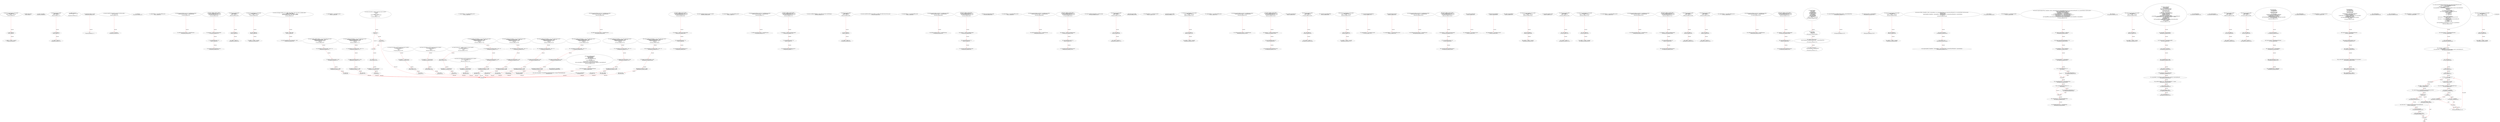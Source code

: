 digraph  {
13 [label="2_ function bug_intou24(uint8 p_intou24) public{\n    uint8 vundflw1=0;\n    vundflw1 = vundflw1 + p_intou24;    \n}\n13-function_definition-3-6", method="bug_intou24(uint8 p_intou24)", type_label=function_definition];
21 [label="3_ uint8 vundflw1=0;\n21-new_variable-4-4", method="bug_intou24(uint8 p_intou24)", type_label=new_variable];
27 [label="4_ vundflw1 = vundflw1 + p_intou24;\n27-expression_statement-5-5", method="bug_intou24(uint8 p_intou24)", type_label=expression_statement];
33 [label="6_ address public owner;\n33-new_variable-7-7", method="", type_label=new_variable];
40 [label="8_ owner = msg.sender;\n40-expression_statement-9-9", method="", type_label=expression_statement];
46 [label="10_ function bug_intou11() public{\n    uint8 vundflw =0;\n    vundflw = vundflw -10;    \n}\n46-function_definition-11-14", method="bug_intou11()", type_label=function_definition];
50 [label="11_ uint8 vundflw =0;\n50-new_variable-12-12", method="bug_intou11()", type_label=new_variable];
56 [label="12_ vundflw = vundflw -10;\n56-expression_statement-13-13", method="bug_intou11()", type_label=expression_statement];
62 [label="14_ modifier onlyOwner {\n        require(msg.sender == owner);\n        _;\n    }\n62-expression_statement-15-18", method="", type_label=expression_statement];
65 [label="15_ require(msg.sender == owner);\n65-expression_statement-16-16", method="", type_label=expression_statement];
74 [label="16_ _;\n74-expression_statement-17-17", method="", type_label=expression_statement];
76 [label="18_ function transferOwnership(address newOwner) onlyOwner public {\n        owner = newOwner;\n    }\n76-function_definition-19-21", method="transferOwnership(address newOwner)", type_label=function_definition];
82 [label="18_ onlyOwner\n82-expression_statement-19-19", method="transferOwnership(address newOwner)", type_label=expression_statement];
86 [label="19_ owner = newOwner;\n86-expression_statement-20-20", method="transferOwnership(address newOwner)", type_label=expression_statement];
90 [label="21_ mapping(address => uint) public lockTime_intou1;\n90-new_variable-22-22", method="", type_label=new_variable];
97 [label="22_ function increaseLockTime_intou1(uint _secondsToIncrease) public {\n        lockTime_intou1[msg.sender] += _secondsToIncrease;   \n    }\n97-function_definition-23-25", method="increaseLockTime_intou1(uint _secondsToIncrease)", type_label=function_definition];
105 [label="23_ lockTime_intou1[msg.sender] += _secondsToIncrease;\n105-expression_statement-24-24", method="increaseLockTime_intou1(uint _secondsToIncrease)", type_label=expression_statement];
113 [label="25_ function withdraw_ovrflow1() public {\n        require(now > lockTime_intou1[msg.sender]);    \n        uint transferValue_intou1 = 10;           \n        msg.sender.transfer(transferValue_intou1);\n    }\n113-function_definition-26-30", method="withdraw_ovrflow1()", type_label=function_definition];
117 [label="26_ require(now > lockTime_intou1[msg.sender]);\n117-expression_statement-27-27", method="withdraw_ovrflow1()", type_label=expression_statement];
128 [label="27_ uint transferValue_intou1 = 10;\n128-new_variable-28-28", method="withdraw_ovrflow1()", type_label=new_variable];
134 [label="28_ msg.sender.transfer(transferValue_intou1);\n134-expression_statement-29-29", method="withdraw_ovrflow1()", type_label=expression_statement];
146 [label="32_ function bug_intou39() public{\n    uint8 vundflw =0;\n    vundflw = vundflw -10;    \n}\n146-function_definition-33-36", method="bug_intou39()", type_label=function_definition];
150 [label="33_ uint8 vundflw =0;\n150-new_variable-34-34", method="bug_intou39()", type_label=new_variable];
156 [label="34_ vundflw = vundflw -10;\n156-expression_statement-35-35", method="bug_intou39()", type_label=expression_statement];
172 [label="37_ function bug_intou36(uint8 p_intou36) public{\n    uint8 vundflw1=0;\n    vundflw1 = vundflw1 + p_intou36;    \n}\n172-function_definition-38-41", method="bug_intou36(uint8 p_intou36)", type_label=function_definition];
180 [label="38_ uint8 vundflw1=0;\n180-new_variable-39-39", method="bug_intou36(uint8 p_intou36)", type_label=new_variable];
186 [label="39_ vundflw1 = vundflw1 + p_intou36;\n186-expression_statement-40-40", method="bug_intou36(uint8 p_intou36)", type_label=expression_statement];
210 [label="42_ function receiveApproval(address _from, uint256 _value, address _token, bytes memory _extraData) public {\n        Token t = Token(_token);\n        require(t.transferFrom(_from, address(this), _value));\n        emit receivedTokens(_from, _value, _token, _extraData);\n    }\n210-function_definition-43-47", method="receiveApproval(address _from,uint256 _value,address _token,bytes memory _extraData)", type_label=function_definition];
230 [label="43_ Token t = Token(_token);\n230-new_variable-44-44", method="receiveApproval(address _from,uint256 _value,address _token,bytes memory _extraData)", type_label=new_variable];
240 [label="44_ require(t.transferFrom(_from, address(this), _value));\n240-expression_statement-45-45", method="receiveApproval(address _from,uint256 _value,address _token,bytes memory _extraData)", type_label=expression_statement];
266 [label="47_ mapping(address => uint) balances_intou2;\n266-new_variable-48-48", method="", type_label=new_variable];
272 [label="48_ function transfer_undrflow2(address _to, uint _value) public returns (bool) {\n    require(balances_intou2[msg.sender] - _value >= 0);   \n    balances_intou2[msg.sender] -= _value;   \n    balances_intou2[_to] += _value;   \n    return true;\n  }\n272-function_definition-49-54", method="transfer_undrflow2(address _to,uint _value)", type_label=function_definition];
288 [label="49_ require(balances_intou2[msg.sender] - _value >= 0);\n288-expression_statement-50-50", method="transfer_undrflow2(address _to,uint _value)", type_label=expression_statement];
301 [label="50_ balances_intou2[msg.sender] -= _value;\n301-expression_statement-51-51", method="transfer_undrflow2(address _to,uint _value)", type_label=expression_statement];
309 [label="51_ balances_intou2[_to] += _value;\n309-expression_statement-52-52", method="transfer_undrflow2(address _to,uint _value)", type_label=expression_statement];
315 [label="52_ return true;\n315-return-53-53", method="transfer_undrflow2(address _to,uint _value)", type_label=return];
332 [label="57_ mapping(address => uint) public lockTime_intou17;\n332-new_variable-58-58", method="", type_label=new_variable];
339 [label="58_ function increaseLockTime_intou17(uint _secondsToIncrease) public {\n        lockTime_intou17[msg.sender] += _secondsToIncrease;   \n    }\n339-function_definition-59-61", method="increaseLockTime_intou17(uint _secondsToIncrease)", type_label=function_definition];
347 [label="59_ lockTime_intou17[msg.sender] += _secondsToIncrease;\n347-expression_statement-60-60", method="increaseLockTime_intou17(uint _secondsToIncrease)", type_label=expression_statement];
355 [label="61_ function withdraw_intou17() public {\n        require(now > lockTime_intou17[msg.sender]);    \n        uint transferValue_intou17 = 10;           \n        msg.sender.transfer(transferValue_intou17);\n    }\n355-function_definition-62-66", method="withdraw_intou17()", type_label=function_definition];
359 [label="62_ require(now > lockTime_intou17[msg.sender]);\n359-expression_statement-63-63", method="withdraw_intou17()", type_label=expression_statement];
370 [label="63_ uint transferValue_intou17 = 10;\n370-new_variable-64-64", method="withdraw_intou17()", type_label=new_variable];
376 [label="64_ msg.sender.transfer(transferValue_intou17);\n376-expression_statement-65-65", method="withdraw_intou17()", type_label=expression_statement];
388 [label="68_ function totalSupply() public view returns (uint256);\n388-function_definition-69-69", method="totalSupply()", type_label=function_definition];
396 [label="69_ mapping(address => uint) public lockTime_intou37;\n396-new_variable-70-70", method="", type_label=new_variable];
403 [label="70_ function increaseLockTime_intou37(uint _secondsToIncrease) public {\n        lockTime_intou37[msg.sender] += _secondsToIncrease;   \n    }\n403-function_definition-71-73", method="increaseLockTime_intou37(uint _secondsToIncrease)", type_label=function_definition];
411 [label="71_ lockTime_intou37[msg.sender] += _secondsToIncrease;\n411-expression_statement-72-72", method="increaseLockTime_intou37(uint _secondsToIncrease)", type_label=expression_statement];
419 [label="73_ function withdraw_intou37() public {\n        require(now > lockTime_intou37[msg.sender]);    \n        uint transferValue_intou37 = 10;           \n        msg.sender.transfer(transferValue_intou37);\n    }\n419-function_definition-74-78", method="withdraw_intou37()", type_label=function_definition];
423 [label="74_ require(now > lockTime_intou37[msg.sender]);\n423-expression_statement-75-75", method="withdraw_intou37()", type_label=expression_statement];
434 [label="75_ uint transferValue_intou37 = 10;\n434-new_variable-76-76", method="withdraw_intou37()", type_label=new_variable];
440 [label="76_ msg.sender.transfer(transferValue_intou37);\n440-expression_statement-77-77", method="withdraw_intou37()", type_label=expression_statement];
449 [label="78_ function actualBalanceOf(address _owner) public view returns (uint256 balance);\n449-function_definition-79-79", method="actualBalanceOf(address _owner)", type_label=function_definition];
462 [label="79_ function bug_intou3() public{\n    uint8 vundflw =0;\n    vundflw = vundflw -10;    \n}\n462-function_definition-80-83", method="bug_intou3()", type_label=function_definition];
466 [label="80_ uint8 vundflw =0;\n466-new_variable-81-81", method="bug_intou3()", type_label=new_variable];
472 [label="81_ vundflw = vundflw -10;\n472-expression_statement-82-82", method="bug_intou3()", type_label=expression_statement];
478 [label="83_ function transferFrom(address _from, address _to, uint256 _value) public returns (bool success);\n478-function_definition-84-84", method="transferFrom(address _from,address _to,uint256 _value)", type_label=function_definition];
498 [label="84_ mapping(address => uint) public lockTime_intou9;\n498-new_variable-85-85", method="", type_label=new_variable];
505 [label="85_ function increaseLockTime_intou9(uint _secondsToIncrease) public {\n        lockTime_intou9[msg.sender] += _secondsToIncrease;   \n    }\n505-function_definition-86-88", method="increaseLockTime_intou9(uint _secondsToIncrease)", type_label=function_definition];
513 [label="86_ lockTime_intou9[msg.sender] += _secondsToIncrease;\n513-expression_statement-87-87", method="increaseLockTime_intou9(uint _secondsToIncrease)", type_label=expression_statement];
521 [label="88_ function withdraw_intou9() public {\n        require(now > lockTime_intou9[msg.sender]);    \n        uint transferValue_intou9 = 10;           \n        msg.sender.transfer(transferValue_intou9);\n    }\n521-function_definition-89-93", method="withdraw_intou9()", type_label=function_definition];
525 [label="89_ require(now > lockTime_intou9[msg.sender]);\n525-expression_statement-90-90", method="withdraw_intou9()", type_label=expression_statement];
536 [label="90_ uint transferValue_intou9 = 10;\n536-new_variable-91-91", method="withdraw_intou9()", type_label=new_variable];
542 [label="91_ msg.sender.transfer(transferValue_intou9);\n542-expression_statement-92-92", method="withdraw_intou9()", type_label=expression_statement];
551 [label="93_ function renounceOwnership() public;\n551-function_definition-94-94", method="renounceOwnership()", type_label=function_definition];
554 [label="94_ mapping(address => uint) public lockTime_intou25;\n554-new_variable-95-95", method="", type_label=new_variable];
561 [label="95_ function increaseLockTime_intou25(uint _secondsToIncrease) public {\n        lockTime_intou25[msg.sender] += _secondsToIncrease;   \n    }\n561-function_definition-96-98", method="increaseLockTime_intou25(uint _secondsToIncrease)", type_label=function_definition];
569 [label="96_ lockTime_intou25[msg.sender] += _secondsToIncrease;\n569-expression_statement-97-97", method="increaseLockTime_intou25(uint _secondsToIncrease)", type_label=expression_statement];
577 [label="98_ function withdraw_intou25() public {\n        require(now > lockTime_intou25[msg.sender]);    \n        uint transferValue_intou25 = 10;           \n        msg.sender.transfer(transferValue_intou25);\n    }\n577-function_definition-99-103", method="withdraw_intou25()", type_label=function_definition];
581 [label="99_ require(now > lockTime_intou25[msg.sender]);\n581-expression_statement-100-100", method="withdraw_intou25()", type_label=expression_statement];
592 [label="100_ uint transferValue_intou25 = 10;\n592-new_variable-101-101", method="withdraw_intou25()", type_label=new_variable];
598 [label="101_ msg.sender.transfer(transferValue_intou25);\n598-expression_statement-102-102", method="withdraw_intou25()", type_label=expression_statement];
607 [label="103_ function transferOwnership(address _newOwner) public;\n607-function_definition-104-104", method="transferOwnership(address _newOwner)", type_label=function_definition];
614 [label="104_ function bug_intou19() public{\n    uint8 vundflw =0;\n    vundflw = vundflw -10;    \n}\n614-function_definition-105-108", method="bug_intou19()", type_label=function_definition];
618 [label="105_ uint8 vundflw =0;\n618-new_variable-106-106", method="bug_intou19()", type_label=new_variable];
624 [label="106_ vundflw = vundflw -10;\n624-expression_statement-107-107", method="bug_intou19()", type_label=expression_statement];
630 [label="108_ function pause() public;\n630-function_definition-109-109", method="pause()", type_label=function_definition];
633 [label="109_ mapping(address => uint) balances_intou26;\n633-new_variable-110-110", method="", type_label=new_variable];
639 [label="110_ function transfer_intou26(address _to, uint _value) public returns (bool) {\n    require(balances_intou26[msg.sender] - _value >= 0);   \n    balances_intou26[msg.sender] -= _value;   \n    balances_intou26[_to] += _value;   \n    return true;\n  }\n639-function_definition-111-116", method="transfer_intou26(address _to,uint _value)", type_label=function_definition];
655 [label="111_ require(balances_intou26[msg.sender] - _value >= 0);\n655-expression_statement-112-112", method="transfer_intou26(address _to,uint _value)", type_label=expression_statement];
668 [label="112_ balances_intou26[msg.sender] -= _value;\n668-expression_statement-113-113", method="transfer_intou26(address _to,uint _value)", type_label=expression_statement];
676 [label="113_ balances_intou26[_to] += _value;\n676-expression_statement-114-114", method="transfer_intou26(address _to,uint _value)", type_label=expression_statement];
682 [label="114_ return true;\n682-return-115-115", method="transfer_intou26(address _to,uint _value)", type_label=return];
685 [label="116_ function unpause() public;\n685-function_definition-117-117", method="unpause()", type_label=function_definition];
688 [label="117_ function bug_intou20(uint8 p_intou20) public{\n    uint8 vundflw1=0;\n    vundflw1 = vundflw1 + p_intou20;    \n}\n688-function_definition-118-121", method="bug_intou20(uint8 p_intou20)", type_label=function_definition];
696 [label="118_ uint8 vundflw1=0;\n696-new_variable-119-119", method="bug_intou20(uint8 p_intou20)", type_label=new_variable];
702 [label="119_ vundflw1 = vundflw1 + p_intou20;\n702-expression_statement-120-120", method="bug_intou20(uint8 p_intou20)", type_label=expression_statement];
711 [label="123_ function mul(uint256 a, uint256 b) internal pure returns (uint256) {\n        if (a == 0) {\n            return 0;\n        }\n        uint256 c = a * b;\n        require(c / a == b, \"Safe mul error\");\n        return c;\n    }\n711-function_definition-124-131", method="mul(uint256 a,uint256 b)", type_label=function_definition];
728 [label="124_ if_a == 0\n728-if-125-127", method="mul(uint256 a,uint256 b)", type_label=if];
3345 [label="124_ end_if", method="mul(uint256 a,uint256 b)", type_label=end_if];
733 [label="125_ return 0;\n733-return-126-126", method="mul(uint256 a,uint256 b)", type_label=return];
735 [label="127_ uint256 c = a * b;\n735-new_variable-128-128", method="mul(uint256 a,uint256 b)", type_label=new_variable];
743 [label="128_ require(c / a == b, \"Safe mul error\");\n743-expression_statement-129-129", method="mul(uint256 a,uint256 b)", type_label=expression_statement];
755 [label="129_ return c;\n755-return-130-130", method="mul(uint256 a,uint256 b)", type_label=return];
757 [label="131_ function div(uint256 a, uint256 b) internal pure returns (uint256) {\n        require(b > 0, \"Safe div error\");\n        uint256 c = a / b;\n        return c;\n    }\n757-function_definition-132-136", method="div(uint256 a,uint256 b)", type_label=function_definition];
774 [label="132_ require(b > 0, \"Safe div error\");\n774-expression_statement-133-133", method="div(uint256 a,uint256 b)", type_label=expression_statement];
784 [label="133_ uint256 c = a / b;\n784-new_variable-134-134", method="div(uint256 a,uint256 b)", type_label=new_variable];
792 [label="134_ return c;\n792-return-135-135", method="div(uint256 a,uint256 b)", type_label=return];
794 [label="136_ function sub(uint256 a, uint256 b) internal pure returns (uint256) {\n        require(b <= a, \"Safe sub error\");\n        uint256 c = a - b;\n        return c;\n    }\n794-function_definition-137-141", method="sub(uint256 a,uint256 b)", type_label=function_definition];
811 [label="137_ require(b <= a, \"Safe sub error\");\n811-expression_statement-138-138", method="sub(uint256 a,uint256 b)", type_label=expression_statement];
821 [label="138_ uint256 c = a - b;\n821-new_variable-139-139", method="sub(uint256 a,uint256 b)", type_label=new_variable];
829 [label="139_ return c;\n829-return-140-140", method="sub(uint256 a,uint256 b)", type_label=return];
831 [label="141_ function add(uint256 a, uint256 b) internal pure returns (uint256) {\n        uint256 c = a + b;\n        require(c >= a, \"Safe add error\");\n        return c;\n    }\n831-function_definition-142-146", method="add(uint256 a,uint256 b)", type_label=function_definition];
848 [label="142_ uint256 c = a + b;\n848-new_variable-143-143", method="add(uint256 a,uint256 b)", type_label=new_variable];
856 [label="143_ require(c >= a, \"Safe add error\");\n856-expression_statement-144-144", method="add(uint256 a,uint256 b)", type_label=expression_statement];
866 [label="144_ return c;\n866-return-145-145", method="add(uint256 a,uint256 b)", type_label=return];
868 [label="146_ function mod(uint256 a, uint256 b) internal pure returns (uint256) {\n        require(b != 0, \"Safe mod error\");\n        return a % b;\n    }\n868-function_definition-147-150", method="mod(uint256 a,uint256 b)", type_label=function_definition];
885 [label="147_ require(b != 0, \"Safe mod error\");\n885-expression_statement-148-148", method="mod(uint256 a,uint256 b)", type_label=expression_statement];
895 [label="148_ return a % b;\n895-return-149-149", method="mod(uint256 a,uint256 b)", type_label=return];
913 [label="153_ mapping(address => uint) public lockTime_intou5;\n913-new_variable-154-154", method="", type_label=new_variable];
920 [label="154_ function increaseLockTime_intou5(uint _secondsToIncrease) public {\n        lockTime_intou5[msg.sender] += _secondsToIncrease;   \n    }\n920-function_definition-155-157", method="increaseLockTime_intou5(uint _secondsToIncrease)", type_label=function_definition];
928 [label="155_ lockTime_intou5[msg.sender] += _secondsToIncrease;\n928-expression_statement-156-156", method="increaseLockTime_intou5(uint _secondsToIncrease)", type_label=expression_statement];
936 [label="157_ function withdraw_intou5() public {\n        require(now > lockTime_intou5[msg.sender]);    \n        uint transferValue_intou5 = 10;           \n        msg.sender.transfer(transferValue_intou5);\n    }\n936-function_definition-158-162", method="withdraw_intou5()", type_label=function_definition];
940 [label="158_ require(now > lockTime_intou5[msg.sender]);\n940-expression_statement-159-159", method="withdraw_intou5()", type_label=expression_statement];
951 [label="159_ uint transferValue_intou5 = 10;\n951-new_variable-160-160", method="withdraw_intou5()", type_label=new_variable];
957 [label="160_ msg.sender.transfer(transferValue_intou5);\n957-expression_statement-161-161", method="withdraw_intou5()", type_label=expression_statement];
966 [label="162_ uint public minimumQuorum;\n966-new_variable-163-163", method="", type_label=new_variable];
971 [label="163_ function bug_intou15() public{\n    uint8 vundflw =0;\n    vundflw = vundflw -10;    \n}\n971-function_definition-164-167", method="bug_intou15()", type_label=function_definition];
975 [label="164_ uint8 vundflw =0;\n975-new_variable-165-165", method="bug_intou15()", type_label=new_variable];
981 [label="165_ vundflw = vundflw -10;\n981-expression_statement-166-166", method="bug_intou15()", type_label=expression_statement];
987 [label="167_ uint public minimumTokensToVote;\n987-new_variable-168-168", method="", type_label=new_variable];
992 [label="168_ function bug_intou28(uint8 p_intou28) public{\n    uint8 vundflw1=0;\n    vundflw1 = vundflw1 + p_intou28;    \n}\n992-function_definition-169-172", method="bug_intou28(uint8 p_intou28)", type_label=function_definition];
1000 [label="169_ uint8 vundflw1=0;\n1000-new_variable-170-170", method="bug_intou28(uint8 p_intou28)", type_label=new_variable];
1006 [label="170_ vundflw1 = vundflw1 + p_intou28;\n1006-expression_statement-171-171", method="bug_intou28(uint8 p_intou28)", type_label=expression_statement];
1012 [label="172_ uint public debatingPeriodInMinutes;\n1012-new_variable-173-173", method="", type_label=new_variable];
1017 [label="173_ mapping(address => uint) balances_intou34;\n1017-new_variable-174-174", method="", type_label=new_variable];
1023 [label="174_ function transfer_intou34(address _to, uint _value) public returns (bool) {\n    require(balances_intou34[msg.sender] - _value >= 0);   \n    balances_intou34[msg.sender] -= _value;   \n    balances_intou34[_to] += _value;   \n    return true;\n  }\n1023-function_definition-175-180", method="transfer_intou34(address _to,uint _value)", type_label=function_definition];
1039 [label="175_ require(balances_intou34[msg.sender] - _value >= 0);\n1039-expression_statement-176-176", method="transfer_intou34(address _to,uint _value)", type_label=expression_statement];
1052 [label="176_ balances_intou34[msg.sender] -= _value;\n1052-expression_statement-177-177", method="transfer_intou34(address _to,uint _value)", type_label=expression_statement];
1060 [label="177_ balances_intou34[_to] += _value;\n1060-expression_statement-178-178", method="transfer_intou34(address _to,uint _value)", type_label=expression_statement];
1066 [label="178_ return true;\n1066-return-179-179", method="transfer_intou34(address _to,uint _value)", type_label=return];
1069 [label="180_ Proposal[] public proposals;\n1069-new_variable-181-181", method="", type_label=new_variable];
1076 [label="181_ mapping(address => uint) public lockTime_intou21;\n1076-new_variable-182-182", method="", type_label=new_variable];
1083 [label="182_ function increaseLockTime_intou21(uint _secondsToIncrease) public {\n        lockTime_intou21[msg.sender] += _secondsToIncrease;   \n    }\n1083-function_definition-183-185", method="increaseLockTime_intou21(uint _secondsToIncrease)", type_label=function_definition];
1091 [label="183_ lockTime_intou21[msg.sender] += _secondsToIncrease;\n1091-expression_statement-184-184", method="increaseLockTime_intou21(uint _secondsToIncrease)", type_label=expression_statement];
1099 [label="185_ function withdraw_intou21() public {\n        require(now > lockTime_intou21[msg.sender]);    \n        uint transferValue_intou21 = 10;           \n        msg.sender.transfer(transferValue_intou21);\n    }\n1099-function_definition-186-190", method="withdraw_intou21()", type_label=function_definition];
1103 [label="186_ require(now > lockTime_intou21[msg.sender]);\n1103-expression_statement-187-187", method="withdraw_intou21()", type_label=expression_statement];
1114 [label="187_ uint transferValue_intou21 = 10;\n1114-new_variable-188-188", method="withdraw_intou21()", type_label=new_variable];
1120 [label="188_ msg.sender.transfer(transferValue_intou21);\n1120-expression_statement-189-189", method="withdraw_intou21()", type_label=expression_statement];
1129 [label="190_ uint public numProposals;\n1129-new_variable-191-191", method="", type_label=new_variable];
1134 [label="191_ mapping(address => uint) balances_intou10;\n1134-new_variable-192-192", method="", type_label=new_variable];
1140 [label="192_ function transfer_intou10(address _to, uint _value) public returns (bool) {\n    require(balances_intou10[msg.sender] - _value >= 0);   \n    balances_intou10[msg.sender] -= _value;   \n    balances_intou10[_to] += _value;   \n    return true;\n  }\n1140-function_definition-193-198", method="transfer_intou10(address _to,uint _value)", type_label=function_definition];
1156 [label="193_ require(balances_intou10[msg.sender] - _value >= 0);\n1156-expression_statement-194-194", method="transfer_intou10(address _to,uint _value)", type_label=expression_statement];
1169 [label="194_ balances_intou10[msg.sender] -= _value;\n1169-expression_statement-195-195", method="transfer_intou10(address _to,uint _value)", type_label=expression_statement];
1177 [label="195_ balances_intou10[_to] += _value;\n1177-expression_statement-196-196", method="transfer_intou10(address _to,uint _value)", type_label=expression_statement];
1183 [label="196_ return true;\n1183-return-197-197", method="transfer_intou10(address _to,uint _value)", type_label=return];
1186 [label="198_ Token public tokenAddress;\n1186-new_variable-199-199", method="", type_label=new_variable];
1192 [label="199_ mapping(address => uint) balances_intou22;\n1192-new_variable-200-200", method="", type_label=new_variable];
1198 [label="200_ function transfer_intou22(address _to, uint _value) public returns (bool) {\n    require(balances_intou22[msg.sender] - _value >= 0);   \n    balances_intou22[msg.sender] -= _value;   \n    balances_intou22[_to] += _value;   \n    return true;\n  }\n1198-function_definition-201-206", method="transfer_intou22(address _to,uint _value)", type_label=function_definition];
1214 [label="201_ require(balances_intou22[msg.sender] - _value >= 0);\n1214-expression_statement-202-202", method="transfer_intou22(address _to,uint _value)", type_label=expression_statement];
1227 [label="202_ balances_intou22[msg.sender] -= _value;\n1227-expression_statement-203-203", method="transfer_intou22(address _to,uint _value)", type_label=expression_statement];
1235 [label="203_ balances_intou22[_to] += _value;\n1235-expression_statement-204-204", method="transfer_intou22(address _to,uint _value)", type_label=expression_statement];
1241 [label="204_ return true;\n1241-return-205-205", method="transfer_intou22(address _to,uint _value)", type_label=return];
1244 [label="206_ address chairmanAddress;\n1244-new_variable-207-207", method="", type_label=new_variable];
1248 [label="207_ function bug_intou12(uint8 p_intou12) public{\n    uint8 vundflw1=0;\n    vundflw1 = vundflw1 + p_intou12;    \n}\n1248-function_definition-208-211", method="bug_intou12(uint8 p_intou12)", type_label=function_definition];
1256 [label="208_ uint8 vundflw1=0;\n1256-new_variable-209-209", method="bug_intou12(uint8 p_intou12)", type_label=new_variable];
1262 [label="209_ vundflw1 = vundflw1 + p_intou12;\n1262-expression_statement-210-210", method="bug_intou12(uint8 p_intou12)", type_label=expression_statement];
1268 [label="211_ bool public initialized = false;\n1268-new_variable-212-212", method="", type_label=new_variable];
1275 [label="212_ function bug_intou35() public{\n    uint8 vundflw =0;\n    vundflw = vundflw -10;    \n}\n1275-function_definition-213-216", method="bug_intou35()", type_label=function_definition];
1279 [label="213_ uint8 vundflw =0;\n1279-new_variable-214-214", method="bug_intou35()", type_label=new_variable];
1285 [label="214_ vundflw = vundflw -10;\n1285-expression_statement-215-215", method="bug_intou35()", type_label=expression_statement];
1293 [label="217_ function bug_intou40(uint8 p_intou40) public{\n    uint8 vundflw1=0;\n    vundflw1 = vundflw1 + p_intou40;    \n}\n1293-function_definition-218-221", method="bug_intou40(uint8 p_intou40)", type_label=function_definition];
1301 [label="218_ uint8 vundflw1=0;\n1301-new_variable-219-219", method="bug_intou40(uint8 p_intou40)", type_label=new_variable];
1307 [label="219_ vundflw1 = vundflw1 + p_intou40;\n1307-expression_statement-220-220", method="bug_intou40(uint8 p_intou40)", type_label=expression_statement];
1331 [label="222_ mapping(address => uint) public lockTime_intou33;\n1331-new_variable-223-223", method="", type_label=new_variable];
1338 [label="223_ function increaseLockTime_intou33(uint _secondsToIncrease) public {\n        lockTime_intou33[msg.sender] += _secondsToIncrease;   \n    }\n1338-function_definition-224-226", method="increaseLockTime_intou33(uint _secondsToIncrease)", type_label=function_definition];
1346 [label="224_ lockTime_intou33[msg.sender] += _secondsToIncrease;\n1346-expression_statement-225-225", method="increaseLockTime_intou33(uint _secondsToIncrease)", type_label=expression_statement];
1354 [label="226_ function withdraw_intou33() public {\n        require(now > lockTime_intou33[msg.sender]);    \n        uint transferValue_intou33 = 10;           \n        msg.sender.transfer(transferValue_intou33);\n    }\n1354-function_definition-227-231", method="withdraw_intou33()", type_label=function_definition];
1358 [label="227_ require(now > lockTime_intou33[msg.sender]);\n1358-expression_statement-228-228", method="withdraw_intou33()", type_label=expression_statement];
1369 [label="228_ uint transferValue_intou33 = 10;\n1369-new_variable-229-229", method="withdraw_intou33()", type_label=new_variable];
1375 [label="229_ msg.sender.transfer(transferValue_intou33);\n1375-expression_statement-230-230", method="withdraw_intou33()", type_label=expression_statement];
1398 [label="232_ function bug_intou27() public{\n    uint8 vundflw =0;\n    vundflw = vundflw -10;    \n}\n1398-function_definition-233-236", method="bug_intou27()", type_label=function_definition];
1402 [label="233_ uint8 vundflw =0;\n1402-new_variable-234-234", method="bug_intou27()", type_label=new_variable];
1408 [label="234_ vundflw = vundflw -10;\n1408-expression_statement-235-235", method="bug_intou27()", type_label=expression_statement];
1432 [label="237_ function bug_intou31() public{\n    uint8 vundflw =0;\n    vundflw = vundflw -10;    \n}\n1432-function_definition-238-241", method="bug_intou31()", type_label=function_definition];
1436 [label="238_ uint8 vundflw =0;\n1436-new_variable-239-239", method="bug_intou31()", type_label=new_variable];
1442 [label="239_ vundflw = vundflw -10;\n1442-expression_statement-240-240", method="bug_intou31()", type_label=expression_statement];
1470 [label="242_ mapping(address => uint) public lockTime_intou13;\n1470-new_variable-243-243", method="", type_label=new_variable];
1477 [label="243_ function increaseLockTime_intou13(uint _secondsToIncrease) public {\n        lockTime_intou13[msg.sender] += _secondsToIncrease;   \n    }\n1477-function_definition-244-246", method="increaseLockTime_intou13(uint _secondsToIncrease)", type_label=function_definition];
1485 [label="244_ lockTime_intou13[msg.sender] += _secondsToIncrease;\n1485-expression_statement-245-245", method="increaseLockTime_intou13(uint _secondsToIncrease)", type_label=expression_statement];
1493 [label="246_ function withdraw_intou13() public {\n        require(now > lockTime_intou13[msg.sender]);    \n        uint transferValue_intou13 = 10;           \n        msg.sender.transfer(transferValue_intou13);\n    }\n1493-function_definition-247-251", method="withdraw_intou13()", type_label=function_definition];
1497 [label="247_ require(now > lockTime_intou13[msg.sender]);\n1497-expression_statement-248-248", method="withdraw_intou13()", type_label=expression_statement];
1508 [label="248_ uint transferValue_intou13 = 10;\n1508-new_variable-249-249", method="withdraw_intou13()", type_label=new_variable];
1514 [label="249_ msg.sender.transfer(transferValue_intou13);\n1514-expression_statement-250-250", method="withdraw_intou13()", type_label=expression_statement];
1537 [label="252_ struct Proposal {\n        address recipient;\n        uint amount;\n        string description;\n        bool signedByChairman;\n        uint minExecutionDate;\n        bool executed;\n        bool proposalPassed;\n        uint numberOfVotes;\n        bytes32 proposalHash;\n        Vote[] votes;\n        mapping (address => bool) voted;\n    }\n1537-expression_statement-253-265", method="Proposal()", type_label=expression_statement];
1587 [label="265_ struct Vote {\n        bool inSupport;\n        address voter;\n    }\n1587-expression_statement-266-269", method="Vote()", type_label=expression_statement];
1597 [label="269_ modifier onlyTokenholders {\n        require(tokenAddress.actualBalanceOf(msg.sender) > minimumTokensToVote);\n        _;\n    }\n1597-expression_statement-270-273", method="", type_label=expression_statement];
1600 [label="270_ require(tokenAddress.actualBalanceOf(msg.sender) > minimumTokensToVote);\n1600-expression_statement-271-271", method="", type_label=expression_statement];
1614 [label="271_ _;\n1614-expression_statement-272-272", method="", type_label=expression_statement];
1616 [label="273_ modifier onlyChairman {\n        require(msg.sender == chairmanAddress);\n        _;\n    }\n1616-expression_statement-274-277", method="", type_label=expression_statement];
1619 [label="274_ require(msg.sender == chairmanAddress);\n1619-expression_statement-275-275", method="", type_label=expression_statement];
1628 [label="275_ _;\n1628-expression_statement-276-276", method="", type_label=expression_statement];
1632 [label="279_ function bug_intou32(uint8 p_intou32) public{\n    uint8 vundflw1=0;\n    vundflw1 = vundflw1 + p_intou32;    \n}\n1632-function_definition-280-283", method="bug_intou32(uint8 p_intou32)", type_label=function_definition];
1640 [label="280_ uint8 vundflw1=0;\n1640-new_variable-281-281", method="bug_intou32(uint8 p_intou32)", type_label=new_variable];
1646 [label="281_ vundflw1 = vundflw1 + p_intou32;\n1646-expression_statement-282-282", method="bug_intou32(uint8 p_intou32)", type_label=expression_statement];
1652 [label="283_ function init(Token _tokenAddress, address _chairmanAddress, uint _minimumTokensToVote, uint _minimumPercentToPassAVote, uint _minutesForDebate) onlyOwner public {\n        require(!initialized);\n        initialized = true;\n        changeVotingRules(_tokenAddress, _chairmanAddress, _minimumTokensToVote, _minimumPercentToPassAVote, _minutesForDebate);\n        emit Initialized();\n    }\n1652-function_definition-284-289", method="init(Token _tokenAddress,address _chairmanAddress,uint _minimumTokensToVote,uint _minimumPercentToPassAVote,uint _minutesForDebate)", type_label=function_definition];
1675 [label="283_ onlyOwner\n1675-expression_statement-284-284", method="init(Token _tokenAddress,address _chairmanAddress,uint _minimumTokensToVote,uint _minimumPercentToPassAVote,uint _minutesForDebate)", type_label=expression_statement];
1679 [label="284_ require(!initialized);\n1679-expression_statement-285-285", method="init(Token _tokenAddress,address _chairmanAddress,uint _minimumTokensToVote,uint _minimumPercentToPassAVote,uint _minutesForDebate)", type_label=expression_statement];
1685 [label="285_ initialized = true;\n1685-expression_statement-286-286", method="init(Token _tokenAddress,address _chairmanAddress,uint _minimumTokensToVote,uint _minimumPercentToPassAVote,uint _minutesForDebate)", type_label=expression_statement];
1690 [label="286_ changeVotingRules(_tokenAddress, _chairmanAddress, _minimumTokensToVote, _minimumPercentToPassAVote, _minutesForDebate);\n1690-expression_statement-287-287", method="init(Token _tokenAddress,address _chairmanAddress,uint _minimumTokensToVote,uint _minimumPercentToPassAVote,uint _minutesForDebate)", type_label=expression_statement];
1705 [label="289_ mapping(address => uint) balances_intou38;\n1705-new_variable-290-290", method="", type_label=new_variable];
1711 [label="290_ function transfer_intou38(address _to, uint _value) public returns (bool) {\n    require(balances_intou38[msg.sender] - _value >= 0);   \n    balances_intou38[msg.sender] -= _value;   \n    balances_intou38[_to] += _value;   \n    return true;\n  }\n1711-function_definition-291-296", method="transfer_intou38(address _to,uint _value)", type_label=function_definition];
1727 [label="291_ require(balances_intou38[msg.sender] - _value >= 0);\n1727-expression_statement-292-292", method="transfer_intou38(address _to,uint _value)", type_label=expression_statement];
1740 [label="292_ balances_intou38[msg.sender] -= _value;\n1740-expression_statement-293-293", method="transfer_intou38(address _to,uint _value)", type_label=expression_statement];
1748 [label="293_ balances_intou38[_to] += _value;\n1748-expression_statement-294-294", method="transfer_intou38(address _to,uint _value)", type_label=expression_statement];
1754 [label="294_ return true;\n1754-return-295-295", method="transfer_intou38(address _to,uint _value)", type_label=return];
1757 [label="296_ function changeVotingRules(Token _tokenAddress, address _chairmanAddress, uint _minimumTokensToVote, uint _minimumPercentToPassAVote, uint _minutesForDebate) onlyOwner public {\n        require(_chairmanAddress != address(0));\n        require(_minimumPercentToPassAVote <= 51);\n        tokenAddress = Token(_tokenAddress);\n        chairmanAddress = _chairmanAddress;\n        if (_minimumTokensToVote == 0 ) _minimumTokensToVote = 1;\n        minimumTokensToVote = _minimumTokensToVote;\n        if (_minimumPercentToPassAVote == 0 ) _minimumPercentToPassAVote = 51;\n        minimumQuorum = _minimumPercentToPassAVote;\n        debatingPeriodInMinutes = _minutesForDebate;\n        emit ChangeOfRules(_minimumTokensToVote, minimumQuorum, debatingPeriodInMinutes, address(tokenAddress), chairmanAddress);\n    }\n1757-function_definition-297-308", method="changeVotingRules(Token _tokenAddress,address _chairmanAddress,uint _minimumTokensToVote,uint _minimumPercentToPassAVote,uint _minutesForDebate)", type_label=function_definition];
1780 [label="296_ onlyOwner\n1780-expression_statement-297-297", method="changeVotingRules(Token _tokenAddress,address _chairmanAddress,uint _minimumTokensToVote,uint _minimumPercentToPassAVote,uint _minutesForDebate)", type_label=expression_statement];
1784 [label="297_ require(_chairmanAddress != address(0));\n1784-expression_statement-298-298", method="changeVotingRules(Token _tokenAddress,address _chairmanAddress,uint _minimumTokensToVote,uint _minimumPercentToPassAVote,uint _minutesForDebate)", type_label=expression_statement];
1793 [label="298_ require(_minimumPercentToPassAVote <= 51);\n1793-expression_statement-299-299", method="changeVotingRules(Token _tokenAddress,address _chairmanAddress,uint _minimumTokensToVote,uint _minimumPercentToPassAVote,uint _minutesForDebate)", type_label=expression_statement];
1800 [label="299_ tokenAddress = Token(_tokenAddress);\n1800-expression_statement-300-300", method="changeVotingRules(Token _tokenAddress,address _chairmanAddress,uint _minimumTokensToVote,uint _minimumPercentToPassAVote,uint _minutesForDebate)", type_label=expression_statement];
1807 [label="300_ chairmanAddress = _chairmanAddress;\n1807-expression_statement-301-301", method="changeVotingRules(Token _tokenAddress,address _chairmanAddress,uint _minimumTokensToVote,uint _minimumPercentToPassAVote,uint _minutesForDebate)", type_label=expression_statement];
1811 [label="301_ if__minimumTokensToVote == 0\n1811-if-302-302", method="changeVotingRules(Token _tokenAddress,address _chairmanAddress,uint _minimumTokensToVote,uint _minimumPercentToPassAVote,uint _minutesForDebate)", type_label=if];
4428 [label="301_ end_if", method="changeVotingRules(Token _tokenAddress,address _chairmanAddress,uint _minimumTokensToVote,uint _minimumPercentToPassAVote,uint _minutesForDebate)", type_label=end_if];
1815 [label="301_ _minimumTokensToVote = 1;\n1815-expression_statement-302-302", method="changeVotingRules(Token _tokenAddress,address _chairmanAddress,uint _minimumTokensToVote,uint _minimumPercentToPassAVote,uint _minutesForDebate)", type_label=expression_statement];
1819 [label="302_ minimumTokensToVote = _minimumTokensToVote;\n1819-expression_statement-303-303", method="changeVotingRules(Token _tokenAddress,address _chairmanAddress,uint _minimumTokensToVote,uint _minimumPercentToPassAVote,uint _minutesForDebate)", type_label=expression_statement];
1823 [label="303_ if__minimumPercentToPassAVote == 0\n1823-if-304-304", method="changeVotingRules(Token _tokenAddress,address _chairmanAddress,uint _minimumTokensToVote,uint _minimumPercentToPassAVote,uint _minutesForDebate)", type_label=if];
4440 [label="303_ end_if", method="changeVotingRules(Token _tokenAddress,address _chairmanAddress,uint _minimumTokensToVote,uint _minimumPercentToPassAVote,uint _minutesForDebate)", type_label=end_if];
1827 [label="303_ _minimumPercentToPassAVote = 51;\n1827-expression_statement-304-304", method="changeVotingRules(Token _tokenAddress,address _chairmanAddress,uint _minimumTokensToVote,uint _minimumPercentToPassAVote,uint _minutesForDebate)", type_label=expression_statement];
1831 [label="304_ minimumQuorum = _minimumPercentToPassAVote;\n1831-expression_statement-305-305", method="changeVotingRules(Token _tokenAddress,address _chairmanAddress,uint _minimumTokensToVote,uint _minimumPercentToPassAVote,uint _minutesForDebate)", type_label=expression_statement];
1835 [label="305_ debatingPeriodInMinutes = _minutesForDebate;\n1835-expression_statement-306-306", method="changeVotingRules(Token _tokenAddress,address _chairmanAddress,uint _minimumTokensToVote,uint _minimumPercentToPassAVote,uint _minutesForDebate)", type_label=expression_statement];
1853 [label="308_ function bug_intou4(uint8 p_intou4) public{\n    uint8 vundflw1=0;\n    vundflw1 = vundflw1 + p_intou4;    \n}\n1853-function_definition-309-312", method="bug_intou4(uint8 p_intou4)", type_label=function_definition];
1861 [label="309_ uint8 vundflw1=0;\n1861-new_variable-310-310", method="bug_intou4(uint8 p_intou4)", type_label=new_variable];
1867 [label="310_ vundflw1 = vundflw1 + p_intou4;\n1867-expression_statement-311-311", method="bug_intou4(uint8 p_intou4)", type_label=expression_statement];
1873 [label="312_ function newProposal(\n        address destination,\n        uint weiAmount,\n        string memory transactionDescription,\n        bytes memory transactionBytecode\n    )\n        onlyTokenholders public\n        returns (uint proposalID)\n    {\n        proposalID = proposals.length++;\n        Proposal storage p = proposals[proposalID];\n        p.recipient = destination;\n        p.signedByChairman = false;\n        p.amount = weiAmount;\n        p.description = transactionDescription;\n        p.proposalHash = keccak256(abi.encodePacked(destination, weiAmount, transactionBytecode));\n        p.minExecutionDate = now + debatingPeriodInMinutes * 1 minutes;\n        p.executed = false;\n        p.proposalPassed = false;\n        p.numberOfVotes = 0;\n        emit ProposalAdded(proposalID, destination, weiAmount, transactionDescription);\n        numProposals = proposalID+1;\n        return proposalID;\n    }\n1873-function_definition-313-336", method="newProposal(address destination,uint weiAmount,string memory transactionDescription,bytes memory transactionBytecode)", type_label=function_definition];
1891 [label="318_ onlyTokenholders\n1891-expression_statement-319-319", method="newProposal(address destination,uint weiAmount,string memory transactionDescription,bytes memory transactionBytecode)", type_label=expression_statement];
1900 [label="321_ proposalID = proposals.length++;\n1900-expression_statement-322-322", method="newProposal(address destination,uint weiAmount,string memory transactionDescription,bytes memory transactionBytecode)", type_label=expression_statement];
1903 [label="321_ proposals.length++\n1903-expression_statement-322-322", method="newProposal(address destination,uint weiAmount,string memory transactionDescription,bytes memory transactionBytecode)", type_label=expression_statement];
1907 [label="322_ Proposal storage p = proposals[proposalID];\n1907-new_variable-323-323", method="newProposal(address destination,uint weiAmount,string memory transactionDescription,bytes memory transactionBytecode)", type_label=new_variable];
1916 [label="323_ p.recipient = destination;\n1916-expression_statement-324-324", method="newProposal(address destination,uint weiAmount,string memory transactionDescription,bytes memory transactionBytecode)", type_label=expression_statement];
1922 [label="324_ p.signedByChairman = false;\n1922-expression_statement-325-325", method="newProposal(address destination,uint weiAmount,string memory transactionDescription,bytes memory transactionBytecode)", type_label=expression_statement];
1929 [label="325_ p.amount = weiAmount;\n1929-expression_statement-326-326", method="newProposal(address destination,uint weiAmount,string memory transactionDescription,bytes memory transactionBytecode)", type_label=expression_statement];
1935 [label="326_ p.description = transactionDescription;\n1935-expression_statement-327-327", method="newProposal(address destination,uint weiAmount,string memory transactionDescription,bytes memory transactionBytecode)", type_label=expression_statement];
1941 [label="327_ p.proposalHash = keccak256(abi.encodePacked(destination, weiAmount, transactionBytecode));\n1941-expression_statement-328-328", method="newProposal(address destination,uint weiAmount,string memory transactionDescription,bytes memory transactionBytecode)", type_label=expression_statement];
1959 [label="328_ p.minExecutionDate = now + debatingPeriodInMinutes * 1 minutes;\n1959-expression_statement-329-329", method="newProposal(address destination,uint weiAmount,string memory transactionDescription,bytes memory transactionBytecode)", type_label=expression_statement];
1970 [label="329_ p.executed = false;\n1970-expression_statement-330-330", method="newProposal(address destination,uint weiAmount,string memory transactionDescription,bytes memory transactionBytecode)", type_label=expression_statement];
1977 [label="330_ p.proposalPassed = false;\n1977-expression_statement-331-331", method="newProposal(address destination,uint weiAmount,string memory transactionDescription,bytes memory transactionBytecode)", type_label=expression_statement];
1984 [label="331_ p.numberOfVotes = 0;\n1984-expression_statement-332-332", method="newProposal(address destination,uint weiAmount,string memory transactionDescription,bytes memory transactionBytecode)", type_label=expression_statement];
2000 [label="333_ numProposals = proposalID+1;\n2000-expression_statement-334-334", method="newProposal(address destination,uint weiAmount,string memory transactionDescription,bytes memory transactionBytecode)", type_label=expression_statement];
2006 [label="334_ return proposalID;\n2006-return-335-335", method="newProposal(address destination,uint weiAmount,string memory transactionDescription,bytes memory transactionBytecode)", type_label=return];
2008 [label="336_ function bug_intou7() public{\n    uint8 vundflw =0;\n    vundflw = vundflw -10;    \n}\n2008-function_definition-337-340", method="bug_intou7()", type_label=function_definition];
2012 [label="337_ uint8 vundflw =0;\n2012-new_variable-338-338", method="bug_intou7()", type_label=new_variable];
2018 [label="338_ vundflw = vundflw -10;\n2018-expression_statement-339-339", method="bug_intou7()", type_label=expression_statement];
2024 [label="340_ function checkProposalCode(\n        uint proposalNumber,\n        address destination,\n        uint weiAmount,\n        bytes memory transactionBytecode\n    )\n        view public\n        returns (bool codeChecksOut)\n    {\n        Proposal storage p = proposals[proposalNumber];\n        return p.proposalHash == keccak256(abi.encodePacked(destination, weiAmount, transactionBytecode));\n    }\n2024-function_definition-341-352", method="checkProposalCode(uint proposalNumber,address destination,uint weiAmount,bytes memory transactionBytecode)", type_label=function_definition];
2050 [label="349_ Proposal storage p = proposals[proposalNumber];\n2050-new_variable-350-350", method="checkProposalCode(uint proposalNumber,address destination,uint weiAmount,bytes memory transactionBytecode)", type_label=new_variable];
2059 [label="350_ return p.proposalHash == keccak256(abi.encodePacked(destination, weiAmount, transactionBytecode));\n2059-return-351-351", method="checkProposalCode(uint proposalNumber,address destination,uint weiAmount,bytes memory transactionBytecode)", type_label=return];
2077 [label="352_ function bug_intou23() public{\n    uint8 vundflw =0;\n    vundflw = vundflw -10;    \n}\n2077-function_definition-353-356", method="bug_intou23()", type_label=function_definition];
2081 [label="353_ uint8 vundflw =0;\n2081-new_variable-354-354", method="bug_intou23()", type_label=new_variable];
2087 [label="354_ vundflw = vundflw -10;\n2087-expression_statement-355-355", method="bug_intou23()", type_label=expression_statement];
2093 [label="356_ function sign(\n        uint proposalNumber,\n        bool signProposal\n    )\n        onlyTokenholders public\n        returns (uint voteID)\n    {\n        require(initialized);\n        Proposal storage p = proposals[proposalNumber];\n        require(msg.sender == chairmanAddress);\n        require(signProposal == true);\n        p.signedByChairman = signProposal;\n        emit ProposalSignedByChairman(proposalNumber,  signProposal, msg.sender);\n        return proposalNumber;\n    }\n2093-function_definition-357-371", method="sign(uint proposalNumber,bool signProposal)", type_label=function_definition];
2103 [label="360_ onlyTokenholders\n2103-expression_statement-361-361", method="sign(uint proposalNumber,bool signProposal)", type_label=expression_statement];
2112 [label="363_ require(initialized);\n2112-expression_statement-364-364", method="sign(uint proposalNumber,bool signProposal)", type_label=expression_statement];
2117 [label="364_ Proposal storage p = proposals[proposalNumber];\n2117-new_variable-365-365", method="sign(uint proposalNumber,bool signProposal)", type_label=new_variable];
2126 [label="365_ require(msg.sender == chairmanAddress);\n2126-expression_statement-366-366", method="sign(uint proposalNumber,bool signProposal)", type_label=expression_statement];
2135 [label="366_ require(signProposal == true);\n2135-expression_statement-367-367", method="sign(uint proposalNumber,bool signProposal)", type_label=expression_statement];
2143 [label="367_ p.signedByChairman = signProposal;\n2143-expression_statement-368-368", method="sign(uint proposalNumber,bool signProposal)", type_label=expression_statement];
2159 [label="369_ return proposalNumber;\n2159-return-370-370", method="sign(uint proposalNumber,bool signProposal)", type_label=return];
2161 [label="371_ mapping(address => uint) balances_intou14;\n2161-new_variable-372-372", method="", type_label=new_variable];
2167 [label="372_ function transfer_intou14(address _to, uint _value) public returns (bool) {\n    require(balances_intou14[msg.sender] - _value >= 0);   \n    balances_intou14[msg.sender] -= _value;   \n    balances_intou14[_to] += _value;   \n    return true;\n  }\n2167-function_definition-373-378", method="transfer_intou14(address _to,uint _value)", type_label=function_definition];
2183 [label="373_ require(balances_intou14[msg.sender] - _value >= 0);\n2183-expression_statement-374-374", method="transfer_intou14(address _to,uint _value)", type_label=expression_statement];
2196 [label="374_ balances_intou14[msg.sender] -= _value;\n2196-expression_statement-375-375", method="transfer_intou14(address _to,uint _value)", type_label=expression_statement];
2204 [label="375_ balances_intou14[_to] += _value;\n2204-expression_statement-376-376", method="transfer_intou14(address _to,uint _value)", type_label=expression_statement];
2210 [label="376_ return true;\n2210-return-377-377", method="transfer_intou14(address _to,uint _value)", type_label=return];
2213 [label="378_ function vote(\n        uint proposalNumber,\n        bool supportsProposal\n    )\n        onlyTokenholders public\n        returns (uint voteID)\n    {\n        Proposal storage p = proposals[proposalNumber];\n        require(p.voted[msg.sender] != true);\n        voteID = p.votes.length++;\n        p.votes[voteID] = Vote({inSupport: supportsProposal, voter: msg.sender});\n        p.voted[msg.sender] = true;\n        p.numberOfVotes = voteID +1;\n        emit Voted(proposalNumber,  supportsProposal, msg.sender);\n        return voteID;\n    }\n2213-function_definition-379-394", method="vote(uint proposalNumber,bool supportsProposal)", type_label=function_definition];
2223 [label="382_ onlyTokenholders\n2223-expression_statement-383-383", method="vote(uint proposalNumber,bool supportsProposal)", type_label=expression_statement];
2232 [label="385_ Proposal storage p = proposals[proposalNumber];\n2232-new_variable-386-386", method="vote(uint proposalNumber,bool supportsProposal)", type_label=new_variable];
2241 [label="386_ require(p.voted[msg.sender] != true);\n2241-expression_statement-387-387", method="vote(uint proposalNumber,bool supportsProposal)", type_label=expression_statement];
2255 [label="387_ voteID = p.votes.length++;\n2255-expression_statement-388-388", method="vote(uint proposalNumber,bool supportsProposal)", type_label=expression_statement];
2258 [label="387_ p.votes.length++\n2258-expression_statement-388-388", method="vote(uint proposalNumber,bool supportsProposal)", type_label=expression_statement];
2264 [label="388_ p.votes[voteID] = Vote({inSupport: supportsProposal, voter: msg.sender});\n2264-expression_statement-389-389", method="vote(uint proposalNumber,bool supportsProposal)", type_label=expression_statement];
2282 [label="389_ p.voted[msg.sender] = true;\n2282-expression_statement-390-390", method="vote(uint proposalNumber,bool supportsProposal)", type_label=expression_statement];
2293 [label="390_ p.numberOfVotes = voteID +1;\n2293-expression_statement-391-391", method="vote(uint proposalNumber,bool supportsProposal)", type_label=expression_statement];
2311 [label="392_ return voteID;\n2311-return-393-393", method="vote(uint proposalNumber,bool supportsProposal)", type_label=return];
2313 [label="394_ mapping(address => uint) balances_intou30;\n2313-new_variable-395-395", method="", type_label=new_variable];
2319 [label="395_ function transfer_intou30(address _to, uint _value) public returns (bool) {\n    require(balances_intou30[msg.sender] - _value >= 0);   \n    balances_intou30[msg.sender] -= _value;   \n    balances_intou30[_to] += _value;   \n    return true;\n  }\n2319-function_definition-396-401", method="transfer_intou30(address _to,uint _value)", type_label=function_definition];
2335 [label="396_ require(balances_intou30[msg.sender] - _value >= 0);\n2335-expression_statement-397-397", method="transfer_intou30(address _to,uint _value)", type_label=expression_statement];
2348 [label="397_ balances_intou30[msg.sender] -= _value;\n2348-expression_statement-398-398", method="transfer_intou30(address _to,uint _value)", type_label=expression_statement];
2356 [label="398_ balances_intou30[_to] += _value;\n2356-expression_statement-399-399", method="transfer_intou30(address _to,uint _value)", type_label=expression_statement];
2362 [label="399_ return true;\n2362-return-400-400", method="transfer_intou30(address _to,uint _value)", type_label=return];
2365 [label="401_ function executeProposal(uint proposalNumber, bytes memory transactionBytecode) public {\n        Proposal storage p = proposals[proposalNumber];\n        require(initialized);\n        require(now > p.minExecutionDate                                              \n            && !p.executed                                                           \n            && p.proposalHash == keccak256(abi.encodePacked(p.recipient, p.amount, transactionBytecode)));  \n        uint quorum = 0;\n        uint yea = 0;\n        uint nay = 0;\n        for (uint i = 0; i <  p.votes.length; ++i) {\n            Vote storage v = p.votes[i];\n            uint voteWeight = tokenAddress.actualBalanceOf(v.voter);\n            quorum += voteWeight;\n            if (v.inSupport) {\n                yea += voteWeight;\n            } else {\n                nay += voteWeight;\n            }\n        }\n        Token t = Token(tokenAddress);\n        require(quorum >= t.totalSupply().mul(minimumQuorum).div(100));  \n        if (yea > nay ) {\n            p.executed = true;\n            (bool success, ) = p.recipient.call.value(p.amount)(transactionBytecode);\n            require(success);\n            p.proposalPassed = true;\n        } else {\n            p.proposalPassed = false;\n        }\n        emit ProposalTallied(proposalNumber, yea - nay, quorum, p.proposalPassed);\n    }\n2365-function_definition-402-432", method="executeProposal(uint proposalNumber,bytes memory transactionBytecode)", type_label=function_definition];
2377 [label="402_ Proposal storage p = proposals[proposalNumber];\n2377-new_variable-403-403", method="executeProposal(uint proposalNumber,bytes memory transactionBytecode)", type_label=new_variable];
2386 [label="403_ require(initialized);\n2386-expression_statement-404-404", method="executeProposal(uint proposalNumber,bytes memory transactionBytecode)", type_label=expression_statement];
2391 [label="404_ require(now > p.minExecutionDate                                              \n            && !p.executed                                                           \n            && p.proposalHash == keccak256(abi.encodePacked(p.recipient, p.amount, transactionBytecode)));\n2391-expression_statement-405-407", method="executeProposal(uint proposalNumber,bytes memory transactionBytecode)", type_label=expression_statement];
2427 [label="407_ uint quorum = 0;\n2427-new_variable-408-408", method="executeProposal(uint proposalNumber,bytes memory transactionBytecode)", type_label=new_variable];
2433 [label="408_ uint yea = 0;\n2433-new_variable-409-409", method="executeProposal(uint proposalNumber,bytes memory transactionBytecode)", type_label=new_variable];
2439 [label="409_ uint nay = 0;\n2439-new_variable-410-410", method="executeProposal(uint proposalNumber,bytes memory transactionBytecode)", type_label=new_variable];
2445 [label="410_ for(i <  p.votes.length;;++i)\n2445-for-411-420", method="executeProposal(uint proposalNumber,bytes memory transactionBytecode)", type_label=for];
5062 [label="410_ end_loop", method="executeProposal(uint proposalNumber,bytes memory transactionBytecode)", type_label=end_loop];
2460 [label="410_ ++i\n2460-expression_statement-411-411", method="executeProposal(uint proposalNumber,bytes memory transactionBytecode)", type_label=expression_statement];
2463 [label="411_ Vote storage v = p.votes[i];\n2463-new_variable-412-412", method="executeProposal(uint proposalNumber,bytes memory transactionBytecode)", type_label=new_variable];
2474 [label="412_ uint voteWeight = tokenAddress.actualBalanceOf(v.voter);\n2474-new_variable-413-413", method="executeProposal(uint proposalNumber,bytes memory transactionBytecode)", type_label=new_variable];
2487 [label="413_ quorum += voteWeight;\n2487-expression_statement-414-414", method="executeProposal(uint proposalNumber,bytes memory transactionBytecode)", type_label=expression_statement];
2491 [label="414_ if\n2491-if-415-419", method="executeProposal(uint proposalNumber,bytes memory transactionBytecode)", type_label=if];
5108 [label="414_ end_if", method="executeProposal(uint proposalNumber,bytes memory transactionBytecode)", type_label=end_if];
2496 [label="415_ yea += voteWeight;\n2496-expression_statement-416-416", method="executeProposal(uint proposalNumber,bytes memory transactionBytecode)", type_label=expression_statement];
2501 [label="417_ nay += voteWeight;\n2501-expression_statement-418-418", method="executeProposal(uint proposalNumber,bytes memory transactionBytecode)", type_label=expression_statement];
2505 [label="420_ Token t = Token(tokenAddress);\n2505-new_variable-421-421", method="executeProposal(uint proposalNumber,bytes memory transactionBytecode)", type_label=new_variable];
2515 [label="421_ require(quorum >= t.totalSupply().mul(minimumQuorum).div(100));\n2515-expression_statement-422-422", method="executeProposal(uint proposalNumber,bytes memory transactionBytecode)", type_label=expression_statement];
2535 [label="422_ if_yea > nay\n2535-if-423-430", method="executeProposal(uint proposalNumber,bytes memory transactionBytecode)", type_label=if];
5152 [label="422_ end_if", method="executeProposal(uint proposalNumber,bytes memory transactionBytecode)", type_label=end_if];
2540 [label="423_ p.executed = true;\n2540-expression_statement-424-424", method="executeProposal(uint proposalNumber,bytes memory transactionBytecode)", type_label=expression_statement];
2547 [label="424_ (bool success, ) = p.recipient.call.value(p.amount)(transactionBytecode);\n2547-new_variable-425-425", method="executeProposal(uint proposalNumber,bytes memory transactionBytecode)", type_label=new_variable];
2568 [label="425_ require(success);\n2568-expression_statement-426-426", method="executeProposal(uint proposalNumber,bytes memory transactionBytecode)", type_label=expression_statement];
2573 [label="426_ p.proposalPassed = true;\n2573-expression_statement-427-427", method="executeProposal(uint proposalNumber,bytes memory transactionBytecode)", type_label=expression_statement];
2581 [label="428_ p.proposalPassed = false;\n2581-expression_statement-429-429", method="executeProposal(uint proposalNumber,bytes memory transactionBytecode)", type_label=expression_statement];
2602 [label="432_ function bug_intou8(uint8 p_intou8) public{\n    uint8 vundflw1=0;\n    vundflw1 = vundflw1 + p_intou8;    \n}\n2602-function_definition-433-436", method="bug_intou8(uint8 p_intou8)", type_label=function_definition];
2610 [label="433_ uint8 vundflw1=0;\n2610-new_variable-434-434", method="bug_intou8(uint8 p_intou8)", type_label=new_variable];
2616 [label="434_ vundflw1 = vundflw1 + p_intou8;\n2616-expression_statement-435-435", method="bug_intou8(uint8 p_intou8)", type_label=expression_statement];
1 [label="0_ start_node", method="", type_label=start];
2 [label="0_ exit_node", method="", type_label=exit];
2588;
13 -> 21  [color=red, controlflow_type=next_line, edge_type=CFG_edge, key=0, label=next_line];
21 -> 27  [color=red, controlflow_type=next_line, edge_type=CFG_edge, key=0, label=next_line];
46 -> 50  [color=red, controlflow_type=next_line, edge_type=CFG_edge, key=0, label=next_line];
50 -> 56  [color=red, controlflow_type=next_line, edge_type=CFG_edge, key=0, label=next_line];
65 -> 74  [color=red, controlflow_type=next_line, edge_type=CFG_edge, key=0, label=next_line];
76 -> 86  [color=red, controlflow_type=next_line, edge_type=CFG_edge, key=0, label=next_line];
97 -> 105  [color=red, controlflow_type=next_line, edge_type=CFG_edge, key=0, label=next_line];
113 -> 117  [color=red, controlflow_type=next_line, edge_type=CFG_edge, key=0, label=next_line];
117 -> 128  [color=red, controlflow_type=next_line, edge_type=CFG_edge, key=0, label=next_line];
128 -> 134  [color=red, controlflow_type=next_line, edge_type=CFG_edge, key=0, label=next_line];
146 -> 150  [color=red, controlflow_type=next_line, edge_type=CFG_edge, key=0, label=next_line];
150 -> 156  [color=red, controlflow_type=next_line, edge_type=CFG_edge, key=0, label=next_line];
172 -> 180  [color=red, controlflow_type=next_line, edge_type=CFG_edge, key=0, label=next_line];
180 -> 186  [color=red, controlflow_type=next_line, edge_type=CFG_edge, key=0, label=next_line];
210 -> 230  [color=red, controlflow_type=next_line, edge_type=CFG_edge, key=0, label=next_line];
230 -> 240  [color=red, controlflow_type=next_line, edge_type=CFG_edge, key=0, label=next_line];
272 -> 288  [color=red, controlflow_type=next_line, edge_type=CFG_edge, key=0, label=next_line];
288 -> 301  [color=red, controlflow_type=next_line, edge_type=CFG_edge, key=0, label=next_line];
301 -> 309  [color=red, controlflow_type=next_line, edge_type=CFG_edge, key=0, label=next_line];
309 -> 315  [color=red, controlflow_type=next_line, edge_type=CFG_edge, key=0, label=next_line];
315 -> 2  [color=red, controlflow_type=return_exit, edge_type=CFG_edge, key=0, label=return_exit];
339 -> 347  [color=red, controlflow_type=next_line, edge_type=CFG_edge, key=0, label=next_line];
355 -> 359  [color=red, controlflow_type=next_line, edge_type=CFG_edge, key=0, label=next_line];
359 -> 370  [color=red, controlflow_type=next_line, edge_type=CFG_edge, key=0, label=next_line];
370 -> 376  [color=red, controlflow_type=next_line, edge_type=CFG_edge, key=0, label=next_line];
403 -> 411  [color=red, controlflow_type=next_line, edge_type=CFG_edge, key=0, label=next_line];
419 -> 423  [color=red, controlflow_type=next_line, edge_type=CFG_edge, key=0, label=next_line];
423 -> 434  [color=red, controlflow_type=next_line, edge_type=CFG_edge, key=0, label=next_line];
434 -> 440  [color=red, controlflow_type=next_line, edge_type=CFG_edge, key=0, label=next_line];
462 -> 466  [color=red, controlflow_type=next_line, edge_type=CFG_edge, key=0, label=next_line];
466 -> 472  [color=red, controlflow_type=next_line, edge_type=CFG_edge, key=0, label=next_line];
505 -> 513  [color=red, controlflow_type=next_line, edge_type=CFG_edge, key=0, label=next_line];
521 -> 525  [color=red, controlflow_type=next_line, edge_type=CFG_edge, key=0, label=next_line];
525 -> 536  [color=red, controlflow_type=next_line, edge_type=CFG_edge, key=0, label=next_line];
536 -> 542  [color=red, controlflow_type=next_line, edge_type=CFG_edge, key=0, label=next_line];
561 -> 569  [color=red, controlflow_type=next_line, edge_type=CFG_edge, key=0, label=next_line];
577 -> 581  [color=red, controlflow_type=next_line, edge_type=CFG_edge, key=0, label=next_line];
581 -> 592  [color=red, controlflow_type=next_line, edge_type=CFG_edge, key=0, label=next_line];
592 -> 598  [color=red, controlflow_type=next_line, edge_type=CFG_edge, key=0, label=next_line];
614 -> 618  [color=red, controlflow_type=next_line, edge_type=CFG_edge, key=0, label=next_line];
618 -> 624  [color=red, controlflow_type=next_line, edge_type=CFG_edge, key=0, label=next_line];
639 -> 655  [color=red, controlflow_type=next_line, edge_type=CFG_edge, key=0, label=next_line];
655 -> 668  [color=red, controlflow_type=next_line, edge_type=CFG_edge, key=0, label=next_line];
668 -> 676  [color=red, controlflow_type=next_line, edge_type=CFG_edge, key=0, label=next_line];
676 -> 682  [color=red, controlflow_type=next_line, edge_type=CFG_edge, key=0, label=next_line];
682 -> 2  [color=red, controlflow_type=return_exit, edge_type=CFG_edge, key=0, label=return_exit];
688 -> 696  [color=red, controlflow_type=next_line, edge_type=CFG_edge, key=0, label=next_line];
696 -> 702  [color=red, controlflow_type=next_line, edge_type=CFG_edge, key=0, label=next_line];
711 -> 728  [color=red, controlflow_type=next_line, edge_type=CFG_edge, key=0, label=next_line];
728 -> 733  [color=red, controlflow_type=pos_next, edge_type=CFG_edge, key=0, label=pos_next];
728 -> 3345  [color=red, controlflow_type=neg_next, edge_type=CFG_edge, key=0, label=neg_next];
3345 -> 735  [color=red, controlflow_type=next_line, edge_type=CFG_edge, key=0, label=next_line];
733 -> 3345  [color=red, controlflow_type=end_if, edge_type=CFG_edge, key=0, label=end_if];
733 -> 2  [color=red, controlflow_type=return_exit, edge_type=CFG_edge, key=0, label=return_exit];
735 -> 743  [color=red, controlflow_type=next_line, edge_type=CFG_edge, key=0, label=next_line];
743 -> 755  [color=red, controlflow_type=next_line, edge_type=CFG_edge, key=0, label=next_line];
755 -> 2  [color=red, controlflow_type=return_exit, edge_type=CFG_edge, key=0, label=return_exit];
757 -> 774  [color=red, controlflow_type=next_line, edge_type=CFG_edge, key=0, label=next_line];
774 -> 784  [color=red, controlflow_type=next_line, edge_type=CFG_edge, key=0, label=next_line];
784 -> 792  [color=red, controlflow_type=next_line, edge_type=CFG_edge, key=0, label=next_line];
792 -> 2  [color=red, controlflow_type=return_exit, edge_type=CFG_edge, key=0, label=return_exit];
794 -> 811  [color=red, controlflow_type=next_line, edge_type=CFG_edge, key=0, label=next_line];
811 -> 821  [color=red, controlflow_type=next_line, edge_type=CFG_edge, key=0, label=next_line];
821 -> 829  [color=red, controlflow_type=next_line, edge_type=CFG_edge, key=0, label=next_line];
829 -> 2  [color=red, controlflow_type=return_exit, edge_type=CFG_edge, key=0, label=return_exit];
831 -> 848  [color=red, controlflow_type=next_line, edge_type=CFG_edge, key=0, label=next_line];
848 -> 856  [color=red, controlflow_type=next_line, edge_type=CFG_edge, key=0, label=next_line];
856 -> 866  [color=red, controlflow_type=next_line, edge_type=CFG_edge, key=0, label=next_line];
866 -> 2  [color=red, controlflow_type=return_exit, edge_type=CFG_edge, key=0, label=return_exit];
868 -> 885  [color=red, controlflow_type=next_line, edge_type=CFG_edge, key=0, label=next_line];
885 -> 895  [color=red, controlflow_type=next_line, edge_type=CFG_edge, key=0, label=next_line];
895 -> 2  [color=red, controlflow_type=return_exit, edge_type=CFG_edge, key=0, label=return_exit];
920 -> 928  [color=red, controlflow_type=next_line, edge_type=CFG_edge, key=0, label=next_line];
936 -> 940  [color=red, controlflow_type=next_line, edge_type=CFG_edge, key=0, label=next_line];
940 -> 951  [color=red, controlflow_type=next_line, edge_type=CFG_edge, key=0, label=next_line];
951 -> 957  [color=red, controlflow_type=next_line, edge_type=CFG_edge, key=0, label=next_line];
971 -> 975  [color=red, controlflow_type=next_line, edge_type=CFG_edge, key=0, label=next_line];
975 -> 981  [color=red, controlflow_type=next_line, edge_type=CFG_edge, key=0, label=next_line];
992 -> 1000  [color=red, controlflow_type=next_line, edge_type=CFG_edge, key=0, label=next_line];
1000 -> 1006  [color=red, controlflow_type=next_line, edge_type=CFG_edge, key=0, label=next_line];
1012 -> 1017  [color=red, controlflow_type=next_line, edge_type=CFG_edge, key=0, label=next_line];
1023 -> 1039  [color=red, controlflow_type=next_line, edge_type=CFG_edge, key=0, label=next_line];
1039 -> 1052  [color=red, controlflow_type=next_line, edge_type=CFG_edge, key=0, label=next_line];
1052 -> 1060  [color=red, controlflow_type=next_line, edge_type=CFG_edge, key=0, label=next_line];
1060 -> 1066  [color=red, controlflow_type=next_line, edge_type=CFG_edge, key=0, label=next_line];
1066 -> 2  [color=red, controlflow_type=return_exit, edge_type=CFG_edge, key=0, label=return_exit];
1069 -> 1076  [color=red, controlflow_type=next_line, edge_type=CFG_edge, key=0, label=next_line];
1083 -> 1091  [color=red, controlflow_type=next_line, edge_type=CFG_edge, key=0, label=next_line];
1099 -> 1103  [color=red, controlflow_type=next_line, edge_type=CFG_edge, key=0, label=next_line];
1103 -> 1114  [color=red, controlflow_type=next_line, edge_type=CFG_edge, key=0, label=next_line];
1114 -> 1120  [color=red, controlflow_type=next_line, edge_type=CFG_edge, key=0, label=next_line];
1129 -> 1134  [color=red, controlflow_type=next_line, edge_type=CFG_edge, key=0, label=next_line];
1140 -> 1156  [color=red, controlflow_type=next_line, edge_type=CFG_edge, key=0, label=next_line];
1156 -> 1169  [color=red, controlflow_type=next_line, edge_type=CFG_edge, key=0, label=next_line];
1169 -> 1177  [color=red, controlflow_type=next_line, edge_type=CFG_edge, key=0, label=next_line];
1177 -> 1183  [color=red, controlflow_type=next_line, edge_type=CFG_edge, key=0, label=next_line];
1183 -> 2  [color=red, controlflow_type=return_exit, edge_type=CFG_edge, key=0, label=return_exit];
1186 -> 1192  [color=red, controlflow_type=next_line, edge_type=CFG_edge, key=0, label=next_line];
1198 -> 1214  [color=red, controlflow_type=next_line, edge_type=CFG_edge, key=0, label=next_line];
1214 -> 1227  [color=red, controlflow_type=next_line, edge_type=CFG_edge, key=0, label=next_line];
1227 -> 1235  [color=red, controlflow_type=next_line, edge_type=CFG_edge, key=0, label=next_line];
1235 -> 1241  [color=red, controlflow_type=next_line, edge_type=CFG_edge, key=0, label=next_line];
1241 -> 2  [color=red, controlflow_type=return_exit, edge_type=CFG_edge, key=0, label=return_exit];
1248 -> 1256  [color=red, controlflow_type=next_line, edge_type=CFG_edge, key=0, label=next_line];
1256 -> 1262  [color=red, controlflow_type=next_line, edge_type=CFG_edge, key=0, label=next_line];
1275 -> 1279  [color=red, controlflow_type=next_line, edge_type=CFG_edge, key=0, label=next_line];
1279 -> 1285  [color=red, controlflow_type=next_line, edge_type=CFG_edge, key=0, label=next_line];
1293 -> 1301  [color=red, controlflow_type=next_line, edge_type=CFG_edge, key=0, label=next_line];
1301 -> 1307  [color=red, controlflow_type=next_line, edge_type=CFG_edge, key=0, label=next_line];
1338 -> 1346  [color=red, controlflow_type=next_line, edge_type=CFG_edge, key=0, label=next_line];
1354 -> 1358  [color=red, controlflow_type=next_line, edge_type=CFG_edge, key=0, label=next_line];
1358 -> 1369  [color=red, controlflow_type=next_line, edge_type=CFG_edge, key=0, label=next_line];
1369 -> 1375  [color=red, controlflow_type=next_line, edge_type=CFG_edge, key=0, label=next_line];
1398 -> 1402  [color=red, controlflow_type=next_line, edge_type=CFG_edge, key=0, label=next_line];
1402 -> 1408  [color=red, controlflow_type=next_line, edge_type=CFG_edge, key=0, label=next_line];
1432 -> 1436  [color=red, controlflow_type=next_line, edge_type=CFG_edge, key=0, label=next_line];
1436 -> 1442  [color=red, controlflow_type=next_line, edge_type=CFG_edge, key=0, label=next_line];
1477 -> 1485  [color=red, controlflow_type=next_line, edge_type=CFG_edge, key=0, label=next_line];
1493 -> 1497  [color=red, controlflow_type=next_line, edge_type=CFG_edge, key=0, label=next_line];
1497 -> 1508  [color=red, controlflow_type=next_line, edge_type=CFG_edge, key=0, label=next_line];
1508 -> 1514  [color=red, controlflow_type=next_line, edge_type=CFG_edge, key=0, label=next_line];
1537 -> 1587  [color=red, controlflow_type=next_line, edge_type=CFG_edge, key=0, label=next_line];
1587 -> 1597  [color=red, controlflow_type=next_line, edge_type=CFG_edge, key=0, label=next_line];
1597 -> 1616  [color=red, controlflow_type=next_line, edge_type=CFG_edge, key=0, label=next_line];
1600 -> 1614  [color=red, controlflow_type=next_line, edge_type=CFG_edge, key=0, label=next_line];
1619 -> 1628  [color=red, controlflow_type=next_line, edge_type=CFG_edge, key=0, label=next_line];
1632 -> 1640  [color=red, controlflow_type=next_line, edge_type=CFG_edge, key=0, label=next_line];
1640 -> 1646  [color=red, controlflow_type=next_line, edge_type=CFG_edge, key=0, label=next_line];
1652 -> 1679  [color=red, controlflow_type=next_line, edge_type=CFG_edge, key=0, label=next_line];
1679 -> 1685  [color=red, controlflow_type=next_line, edge_type=CFG_edge, key=0, label=next_line];
1685 -> 1690  [color=red, controlflow_type=next_line, edge_type=CFG_edge, key=0, label=next_line];
1711 -> 1727  [color=red, controlflow_type=next_line, edge_type=CFG_edge, key=0, label=next_line];
1727 -> 1740  [color=red, controlflow_type=next_line, edge_type=CFG_edge, key=0, label=next_line];
1740 -> 1748  [color=red, controlflow_type=next_line, edge_type=CFG_edge, key=0, label=next_line];
1748 -> 1754  [color=red, controlflow_type=next_line, edge_type=CFG_edge, key=0, label=next_line];
1754 -> 2  [color=red, controlflow_type=return_exit, edge_type=CFG_edge, key=0, label=return_exit];
1757 -> 1784  [color=red, controlflow_type=next_line, edge_type=CFG_edge, key=0, label=next_line];
1784 -> 1793  [color=red, controlflow_type=next_line, edge_type=CFG_edge, key=0, label=next_line];
1793 -> 1800  [color=red, controlflow_type=next_line, edge_type=CFG_edge, key=0, label=next_line];
1800 -> 1807  [color=red, controlflow_type=next_line, edge_type=CFG_edge, key=0, label=next_line];
1807 -> 1811  [color=red, controlflow_type=next_line, edge_type=CFG_edge, key=0, label=next_line];
1811 -> 1815  [color=red, controlflow_type=pos_next, edge_type=CFG_edge, key=0, label=pos_next];
1811 -> 4428  [color=red, controlflow_type=neg_next, edge_type=CFG_edge, key=0, label=neg_next];
4428 -> 1819  [color=red, controlflow_type=next_line, edge_type=CFG_edge, key=0, label=next_line];
1815 -> 4428  [color=red, controlflow_type=end_if, edge_type=CFG_edge, key=0, label=end_if];
1819 -> 1823  [color=red, controlflow_type=next_line, edge_type=CFG_edge, key=0, label=next_line];
1823 -> 1827  [color=red, controlflow_type=pos_next, edge_type=CFG_edge, key=0, label=pos_next];
1823 -> 4440  [color=red, controlflow_type=neg_next, edge_type=CFG_edge, key=0, label=neg_next];
4440 -> 1831  [color=red, controlflow_type=next_line, edge_type=CFG_edge, key=0, label=next_line];
1827 -> 4440  [color=red, controlflow_type=end_if, edge_type=CFG_edge, key=0, label=end_if];
1831 -> 1835  [color=red, controlflow_type=next_line, edge_type=CFG_edge, key=0, label=next_line];
1853 -> 1861  [color=red, controlflow_type=next_line, edge_type=CFG_edge, key=0, label=next_line];
1861 -> 1867  [color=red, controlflow_type=next_line, edge_type=CFG_edge, key=0, label=next_line];
1873 -> 1900  [color=red, controlflow_type=next_line, edge_type=CFG_edge, key=0, label=next_line];
1900 -> 1907  [color=red, controlflow_type=next_line, edge_type=CFG_edge, key=0, label=next_line];
1907 -> 1916  [color=red, controlflow_type=next_line, edge_type=CFG_edge, key=0, label=next_line];
1916 -> 1922  [color=red, controlflow_type=next_line, edge_type=CFG_edge, key=0, label=next_line];
1922 -> 1929  [color=red, controlflow_type=next_line, edge_type=CFG_edge, key=0, label=next_line];
1929 -> 1935  [color=red, controlflow_type=next_line, edge_type=CFG_edge, key=0, label=next_line];
1935 -> 1941  [color=red, controlflow_type=next_line, edge_type=CFG_edge, key=0, label=next_line];
1941 -> 1959  [color=red, controlflow_type=next_line, edge_type=CFG_edge, key=0, label=next_line];
1959 -> 1970  [color=red, controlflow_type=next_line, edge_type=CFG_edge, key=0, label=next_line];
1970 -> 1977  [color=red, controlflow_type=next_line, edge_type=CFG_edge, key=0, label=next_line];
1977 -> 1984  [color=red, controlflow_type=next_line, edge_type=CFG_edge, key=0, label=next_line];
2000 -> 2006  [color=red, controlflow_type=next_line, edge_type=CFG_edge, key=0, label=next_line];
2006 -> 2  [color=red, controlflow_type=return_exit, edge_type=CFG_edge, key=0, label=return_exit];
2008 -> 2012  [color=red, controlflow_type=next_line, edge_type=CFG_edge, key=0, label=next_line];
2012 -> 2018  [color=red, controlflow_type=next_line, edge_type=CFG_edge, key=0, label=next_line];
2024 -> 2050  [color=red, controlflow_type=next_line, edge_type=CFG_edge, key=0, label=next_line];
2050 -> 2059  [color=red, controlflow_type=next_line, edge_type=CFG_edge, key=0, label=next_line];
2059 -> 2  [color=red, controlflow_type=return_exit, edge_type=CFG_edge, key=0, label=return_exit];
2077 -> 2081  [color=red, controlflow_type=next_line, edge_type=CFG_edge, key=0, label=next_line];
2081 -> 2087  [color=red, controlflow_type=next_line, edge_type=CFG_edge, key=0, label=next_line];
2093 -> 2112  [color=red, controlflow_type=next_line, edge_type=CFG_edge, key=0, label=next_line];
2112 -> 2117  [color=red, controlflow_type=next_line, edge_type=CFG_edge, key=0, label=next_line];
2117 -> 2126  [color=red, controlflow_type=next_line, edge_type=CFG_edge, key=0, label=next_line];
2126 -> 2135  [color=red, controlflow_type=next_line, edge_type=CFG_edge, key=0, label=next_line];
2135 -> 2143  [color=red, controlflow_type=next_line, edge_type=CFG_edge, key=0, label=next_line];
2159 -> 2  [color=red, controlflow_type=return_exit, edge_type=CFG_edge, key=0, label=return_exit];
2167 -> 2183  [color=red, controlflow_type=next_line, edge_type=CFG_edge, key=0, label=next_line];
2183 -> 2196  [color=red, controlflow_type=next_line, edge_type=CFG_edge, key=0, label=next_line];
2196 -> 2204  [color=red, controlflow_type=next_line, edge_type=CFG_edge, key=0, label=next_line];
2204 -> 2210  [color=red, controlflow_type=next_line, edge_type=CFG_edge, key=0, label=next_line];
2210 -> 2  [color=red, controlflow_type=return_exit, edge_type=CFG_edge, key=0, label=return_exit];
2213 -> 2232  [color=red, controlflow_type=next_line, edge_type=CFG_edge, key=0, label=next_line];
2232 -> 2241  [color=red, controlflow_type=next_line, edge_type=CFG_edge, key=0, label=next_line];
2241 -> 2255  [color=red, controlflow_type=next_line, edge_type=CFG_edge, key=0, label=next_line];
2255 -> 2264  [color=red, controlflow_type=next_line, edge_type=CFG_edge, key=0, label=next_line];
2264 -> 2282  [color=red, controlflow_type=next_line, edge_type=CFG_edge, key=0, label=next_line];
2282 -> 2293  [color=red, controlflow_type=next_line, edge_type=CFG_edge, key=0, label=next_line];
2311 -> 2  [color=red, controlflow_type=return_exit, edge_type=CFG_edge, key=0, label=return_exit];
2319 -> 2335  [color=red, controlflow_type=next_line, edge_type=CFG_edge, key=0, label=next_line];
2335 -> 2348  [color=red, controlflow_type=next_line, edge_type=CFG_edge, key=0, label=next_line];
2348 -> 2356  [color=red, controlflow_type=next_line, edge_type=CFG_edge, key=0, label=next_line];
2356 -> 2362  [color=red, controlflow_type=next_line, edge_type=CFG_edge, key=0, label=next_line];
2362 -> 2  [color=red, controlflow_type=return_exit, edge_type=CFG_edge, key=0, label=return_exit];
2365 -> 2377  [color=red, controlflow_type=next_line, edge_type=CFG_edge, key=0, label=next_line];
2377 -> 2386  [color=red, controlflow_type=next_line, edge_type=CFG_edge, key=0, label=next_line];
2386 -> 2391  [color=red, controlflow_type=next_line, edge_type=CFG_edge, key=0, label=next_line];
2391 -> 2427  [color=red, controlflow_type=next_line, edge_type=CFG_edge, key=0, label=next_line];
2427 -> 2433  [color=red, controlflow_type=next_line, edge_type=CFG_edge, key=0, label=next_line];
2433 -> 2439  [color=red, controlflow_type=next_line, edge_type=CFG_edge, key=0, label=next_line];
2439 -> 2445  [color=red, controlflow_type=next_line, edge_type=CFG_edge, key=0, label=next_line];
2445 -> 2463  [color=red, controlflow_type=pos_next, edge_type=CFG_edge, key=0, label=pos_next];
2445 -> 5062  [color=red, controlflow_type=neg_next, edge_type=CFG_edge, key=0, label=neg_next];
5062 -> 2505  [color=red, controlflow_type=next_line, edge_type=CFG_edge, key=0, label=next_line];
2460 -> 2445  [color=red, controlflow_type=loop_update, edge_type=CFG_edge, key=0, label=loop_update];
2463 -> 2474  [color=red, controlflow_type=next_line, edge_type=CFG_edge, key=0, label=next_line];
2474 -> 2487  [color=red, controlflow_type=next_line, edge_type=CFG_edge, key=0, label=next_line];
2487 -> 2491  [color=red, controlflow_type=next_line, edge_type=CFG_edge, key=0, label=next_line];
2491 -> 2496  [color=red, controlflow_type=pos_next, edge_type=CFG_edge, key=0, label=pos_next];
2491 -> 2501  [color=red, controlflow_type=neg_next, edge_type=CFG_edge, key=0, label=neg_next];
5108 -> 2460  [color=red, controlflow_type=loop_update, edge_type=CFG_edge, key=0, label=loop_update];
5108 -> 2460  [color=red, controlflow_type=next_line, edge_type=CFG_edge, key=1, label=next_line];
2496 -> 5108  [color=red, controlflow_type=end_if, edge_type=CFG_edge, key=0, label=end_if];
2501 -> 5108  [color=red, controlflow_type=end_if, edge_type=CFG_edge, key=0, label=end_if];
2505 -> 2515  [color=red, controlflow_type=next_line, edge_type=CFG_edge, key=0, label=next_line];
2515 -> 2535  [color=red, controlflow_type=next_line, edge_type=CFG_edge, key=0, label=next_line];
2535 -> 2540  [color=red, controlflow_type=pos_next, edge_type=CFG_edge, key=0, label=pos_next];
2535 -> 2581  [color=red, controlflow_type=neg_next, edge_type=CFG_edge, key=0, label=neg_next];
5152 -> 2588  [color=red, controlflow_type=next_line, edge_type=CFG_edge, key=0, label=next_line];
2540 -> 2547  [color=red, controlflow_type=next_line, edge_type=CFG_edge, key=0, label=next_line];
2547 -> 2568  [color=red, controlflow_type=next_line, edge_type=CFG_edge, key=0, label=next_line];
2568 -> 2573  [color=red, controlflow_type=next_line, edge_type=CFG_edge, key=0, label=next_line];
2573 -> 5152  [color=red, controlflow_type=end_if, edge_type=CFG_edge, key=0, label=end_if];
2581 -> 5152  [color=red, controlflow_type=end_if, edge_type=CFG_edge, key=0, label=end_if];
2602 -> 2610  [color=red, controlflow_type=next_line, edge_type=CFG_edge, key=0, label=next_line];
2610 -> 2616  [color=red, controlflow_type=next_line, edge_type=CFG_edge, key=0, label=next_line];
}
